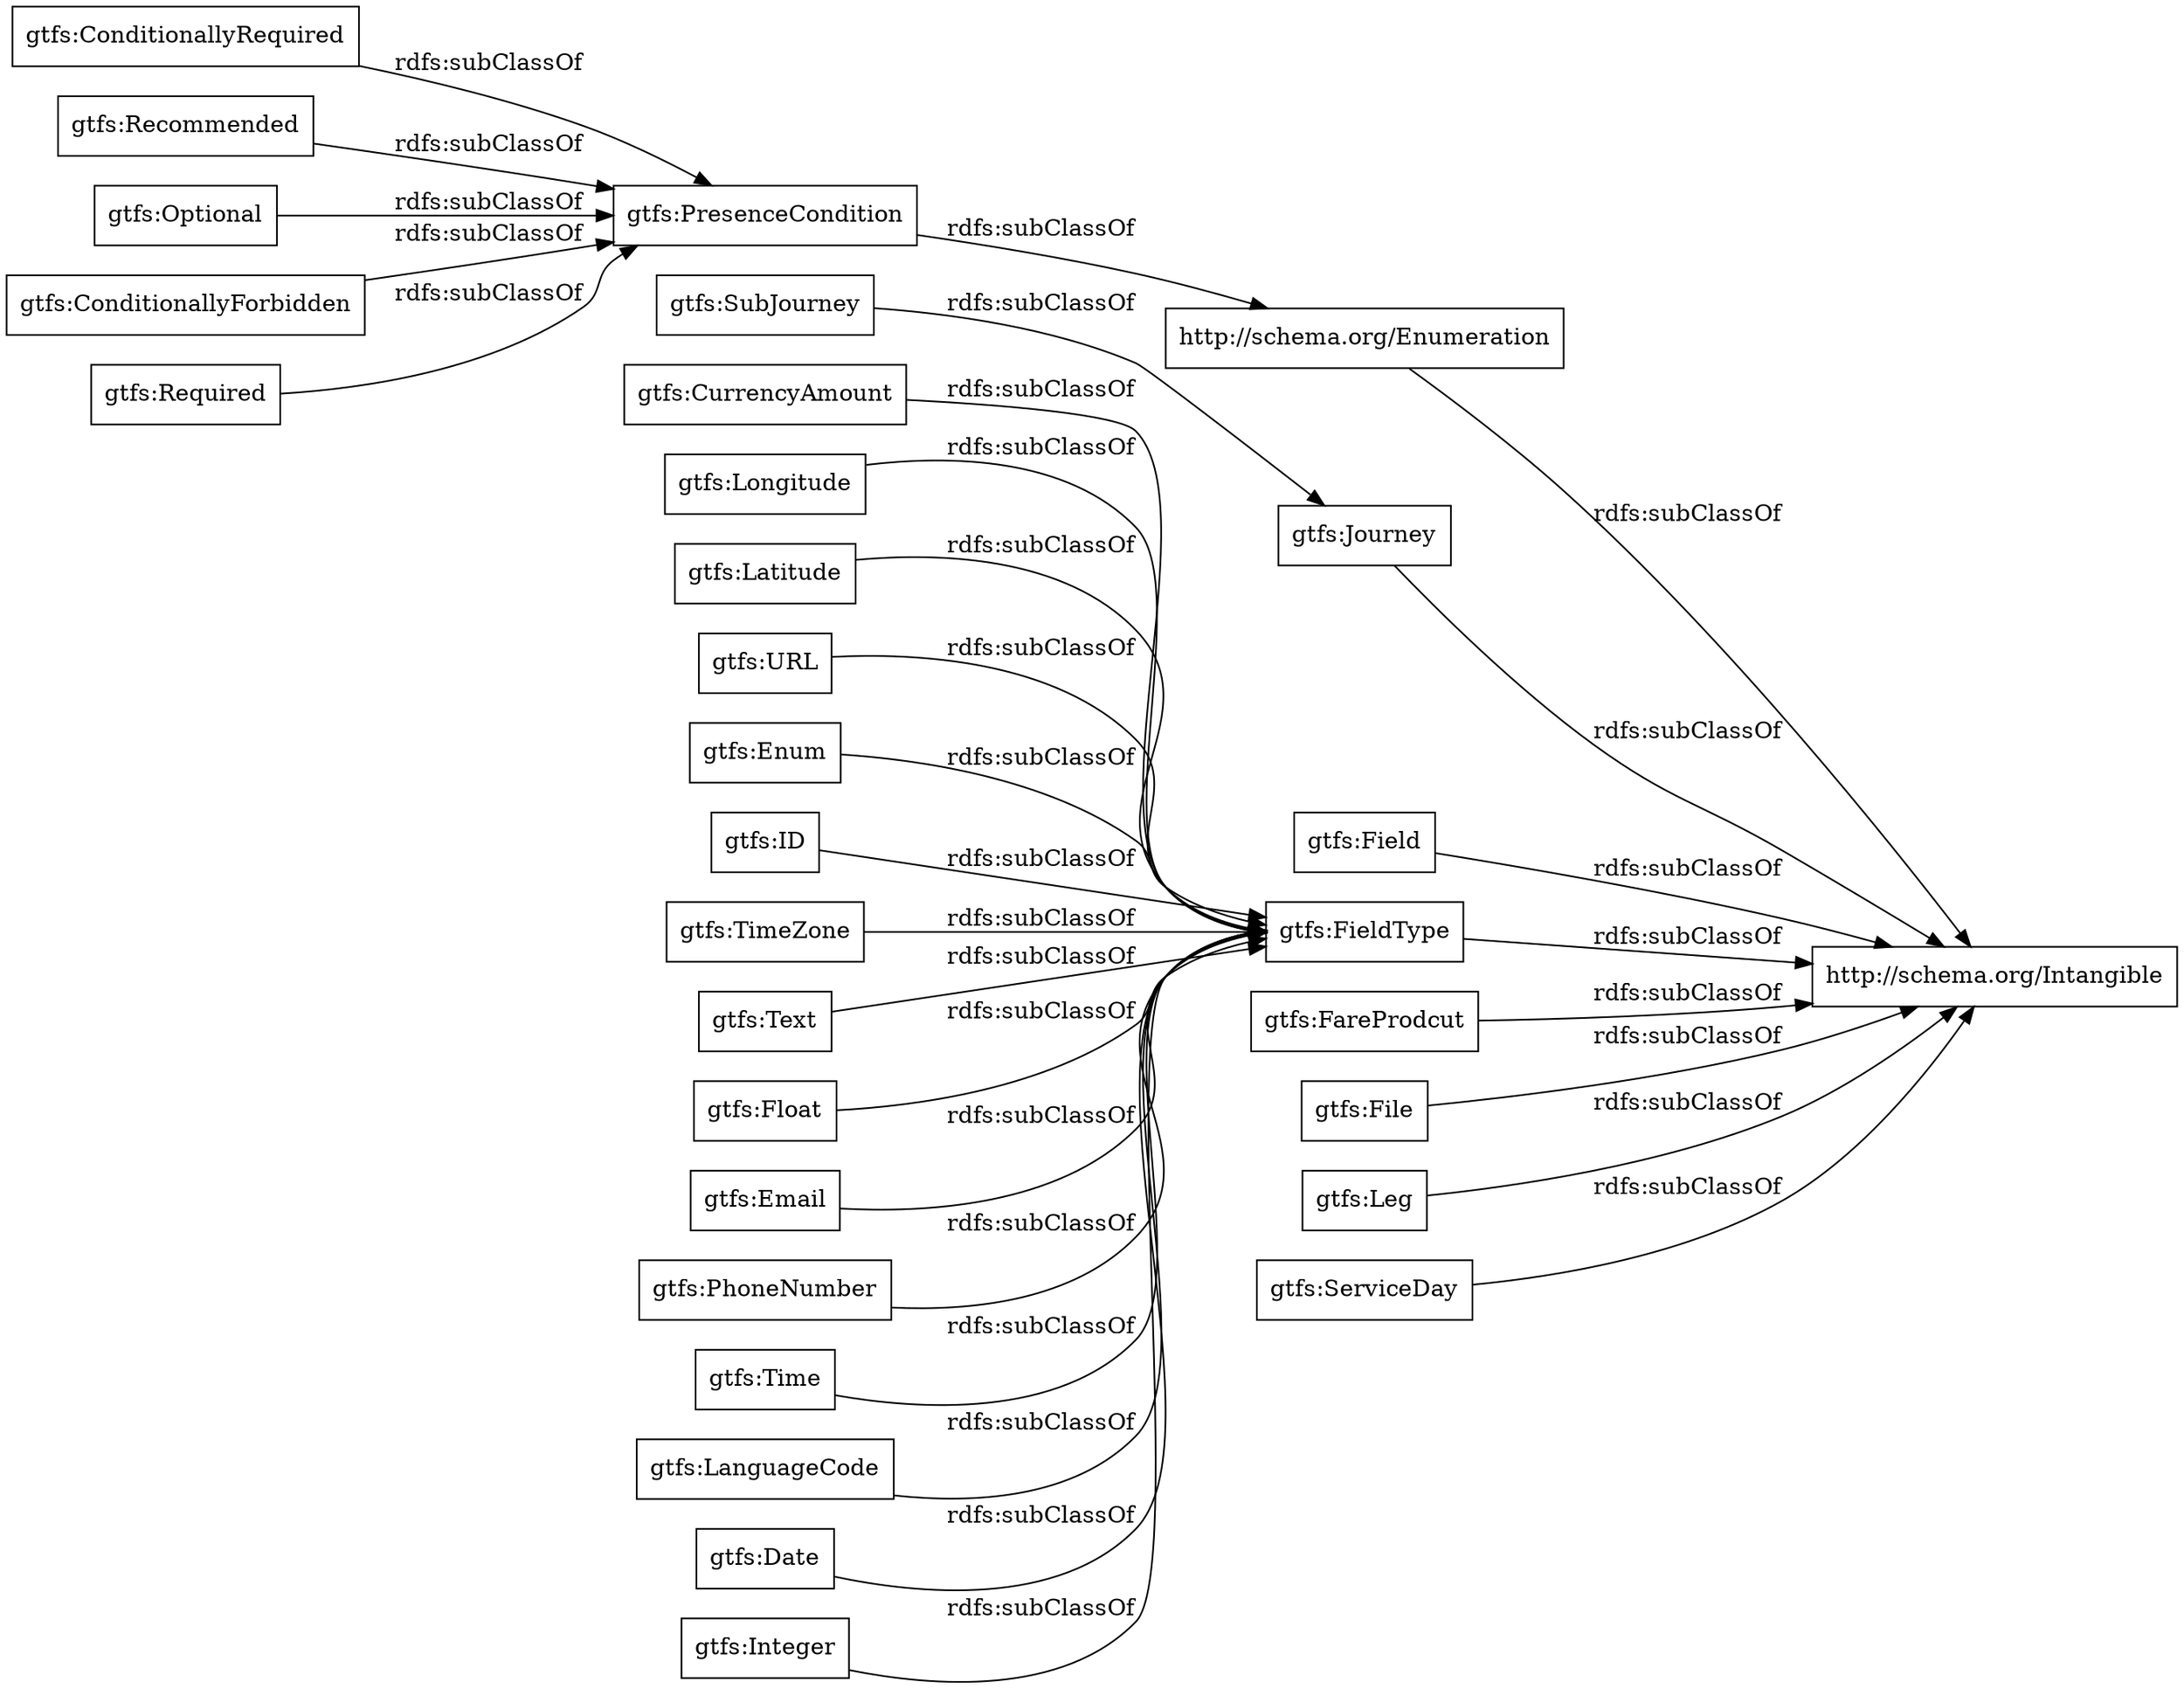 digraph ar2dtool_diagram { 
rankdir=LR;
size="1000"
node [shape = rectangle, color="black"]; "gtfs:CurrencyAmount" "http://schema.org/Enumeration" "gtfs:ConditionallyRequired" "gtfs:Field" "gtfs:Recommended" "gtfs:SubJourney" "gtfs:Optional" "gtfs:URL" "gtfs:Journey" "http://schema.org/Intangible" "gtfs:Enum" "gtfs:FareProdcut" "gtfs:ConditionallyForbidden" "gtfs:ID" "gtfs:TimeZone" "gtfs:Text" "gtfs:File" "gtfs:Float" "gtfs:FieldType" "gtfs:Email" "gtfs:PhoneNumber" "gtfs:Time" "gtfs:LanguageCode" "gtfs:Leg" "gtfs:Date" "gtfs:Integer" "gtfs:PresenceCondition" "gtfs:ServiceDay" "gtfs:Required" "gtfs:Longitude" "gtfs:Latitude" ; /*classes style*/
	"gtfs:PresenceCondition" -> "http://schema.org/Enumeration" [ label = "rdfs:subClassOf" ];
	"gtfs:Email" -> "gtfs:FieldType" [ label = "rdfs:subClassOf" ];
	"gtfs:LanguageCode" -> "gtfs:FieldType" [ label = "rdfs:subClassOf" ];
	"gtfs:CurrencyAmount" -> "gtfs:FieldType" [ label = "rdfs:subClassOf" ];
	"gtfs:ConditionallyForbidden" -> "gtfs:PresenceCondition" [ label = "rdfs:subClassOf" ];
	"gtfs:ID" -> "gtfs:FieldType" [ label = "rdfs:subClassOf" ];
	"gtfs:Leg" -> "http://schema.org/Intangible" [ label = "rdfs:subClassOf" ];
	"gtfs:ConditionallyRequired" -> "gtfs:PresenceCondition" [ label = "rdfs:subClassOf" ];
	"gtfs:Optional" -> "gtfs:PresenceCondition" [ label = "rdfs:subClassOf" ];
	"gtfs:Date" -> "gtfs:FieldType" [ label = "rdfs:subClassOf" ];
	"gtfs:Integer" -> "gtfs:FieldType" [ label = "rdfs:subClassOf" ];
	"gtfs:File" -> "http://schema.org/Intangible" [ label = "rdfs:subClassOf" ];
	"gtfs:SubJourney" -> "gtfs:Journey" [ label = "rdfs:subClassOf" ];
	"gtfs:Journey" -> "http://schema.org/Intangible" [ label = "rdfs:subClassOf" ];
	"gtfs:URL" -> "gtfs:FieldType" [ label = "rdfs:subClassOf" ];
	"gtfs:Recommended" -> "gtfs:PresenceCondition" [ label = "rdfs:subClassOf" ];
	"gtfs:Text" -> "gtfs:FieldType" [ label = "rdfs:subClassOf" ];
	"gtfs:FareProdcut" -> "http://schema.org/Intangible" [ label = "rdfs:subClassOf" ];
	"gtfs:Time" -> "gtfs:FieldType" [ label = "rdfs:subClassOf" ];
	"gtfs:Latitude" -> "gtfs:FieldType" [ label = "rdfs:subClassOf" ];
	"gtfs:TimeZone" -> "gtfs:FieldType" [ label = "rdfs:subClassOf" ];
	"gtfs:FieldType" -> "http://schema.org/Intangible" [ label = "rdfs:subClassOf" ];
	"gtfs:Field" -> "http://schema.org/Intangible" [ label = "rdfs:subClassOf" ];
	"gtfs:ServiceDay" -> "http://schema.org/Intangible" [ label = "rdfs:subClassOf" ];
	"gtfs:Required" -> "gtfs:PresenceCondition" [ label = "rdfs:subClassOf" ];
	"http://schema.org/Enumeration" -> "http://schema.org/Intangible" [ label = "rdfs:subClassOf" ];
	"gtfs:Longitude" -> "gtfs:FieldType" [ label = "rdfs:subClassOf" ];
	"gtfs:Float" -> "gtfs:FieldType" [ label = "rdfs:subClassOf" ];
	"gtfs:Enum" -> "gtfs:FieldType" [ label = "rdfs:subClassOf" ];
	"gtfs:PhoneNumber" -> "gtfs:FieldType" [ label = "rdfs:subClassOf" ];

}
